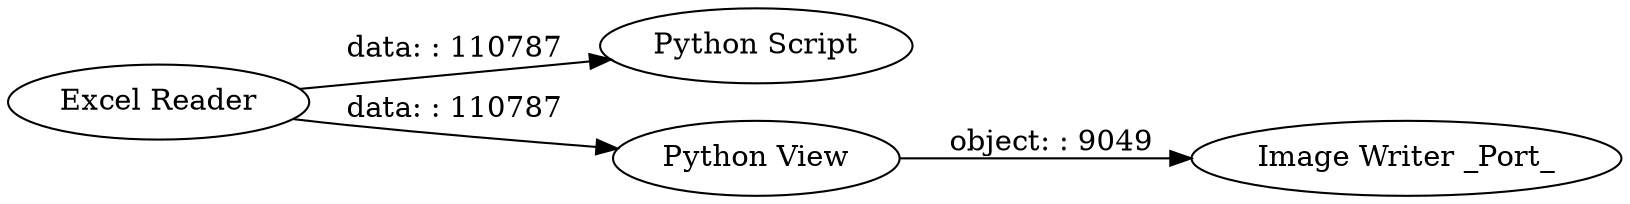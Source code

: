 digraph {
	"-3902632041283176262_4" [label="Python Script"]
	"-3902632041283176262_7" [label="Excel Reader"]
	"-3902632041283176262_6" [label="Image Writer _Port_"]
	"-3902632041283176262_5" [label="Python View"]
	"-3902632041283176262_7" -> "-3902632041283176262_4" [label="data: : 110787"]
	"-3902632041283176262_7" -> "-3902632041283176262_5" [label="data: : 110787"]
	"-3902632041283176262_5" -> "-3902632041283176262_6" [label="object: : 9049"]
	rankdir=LR
}
